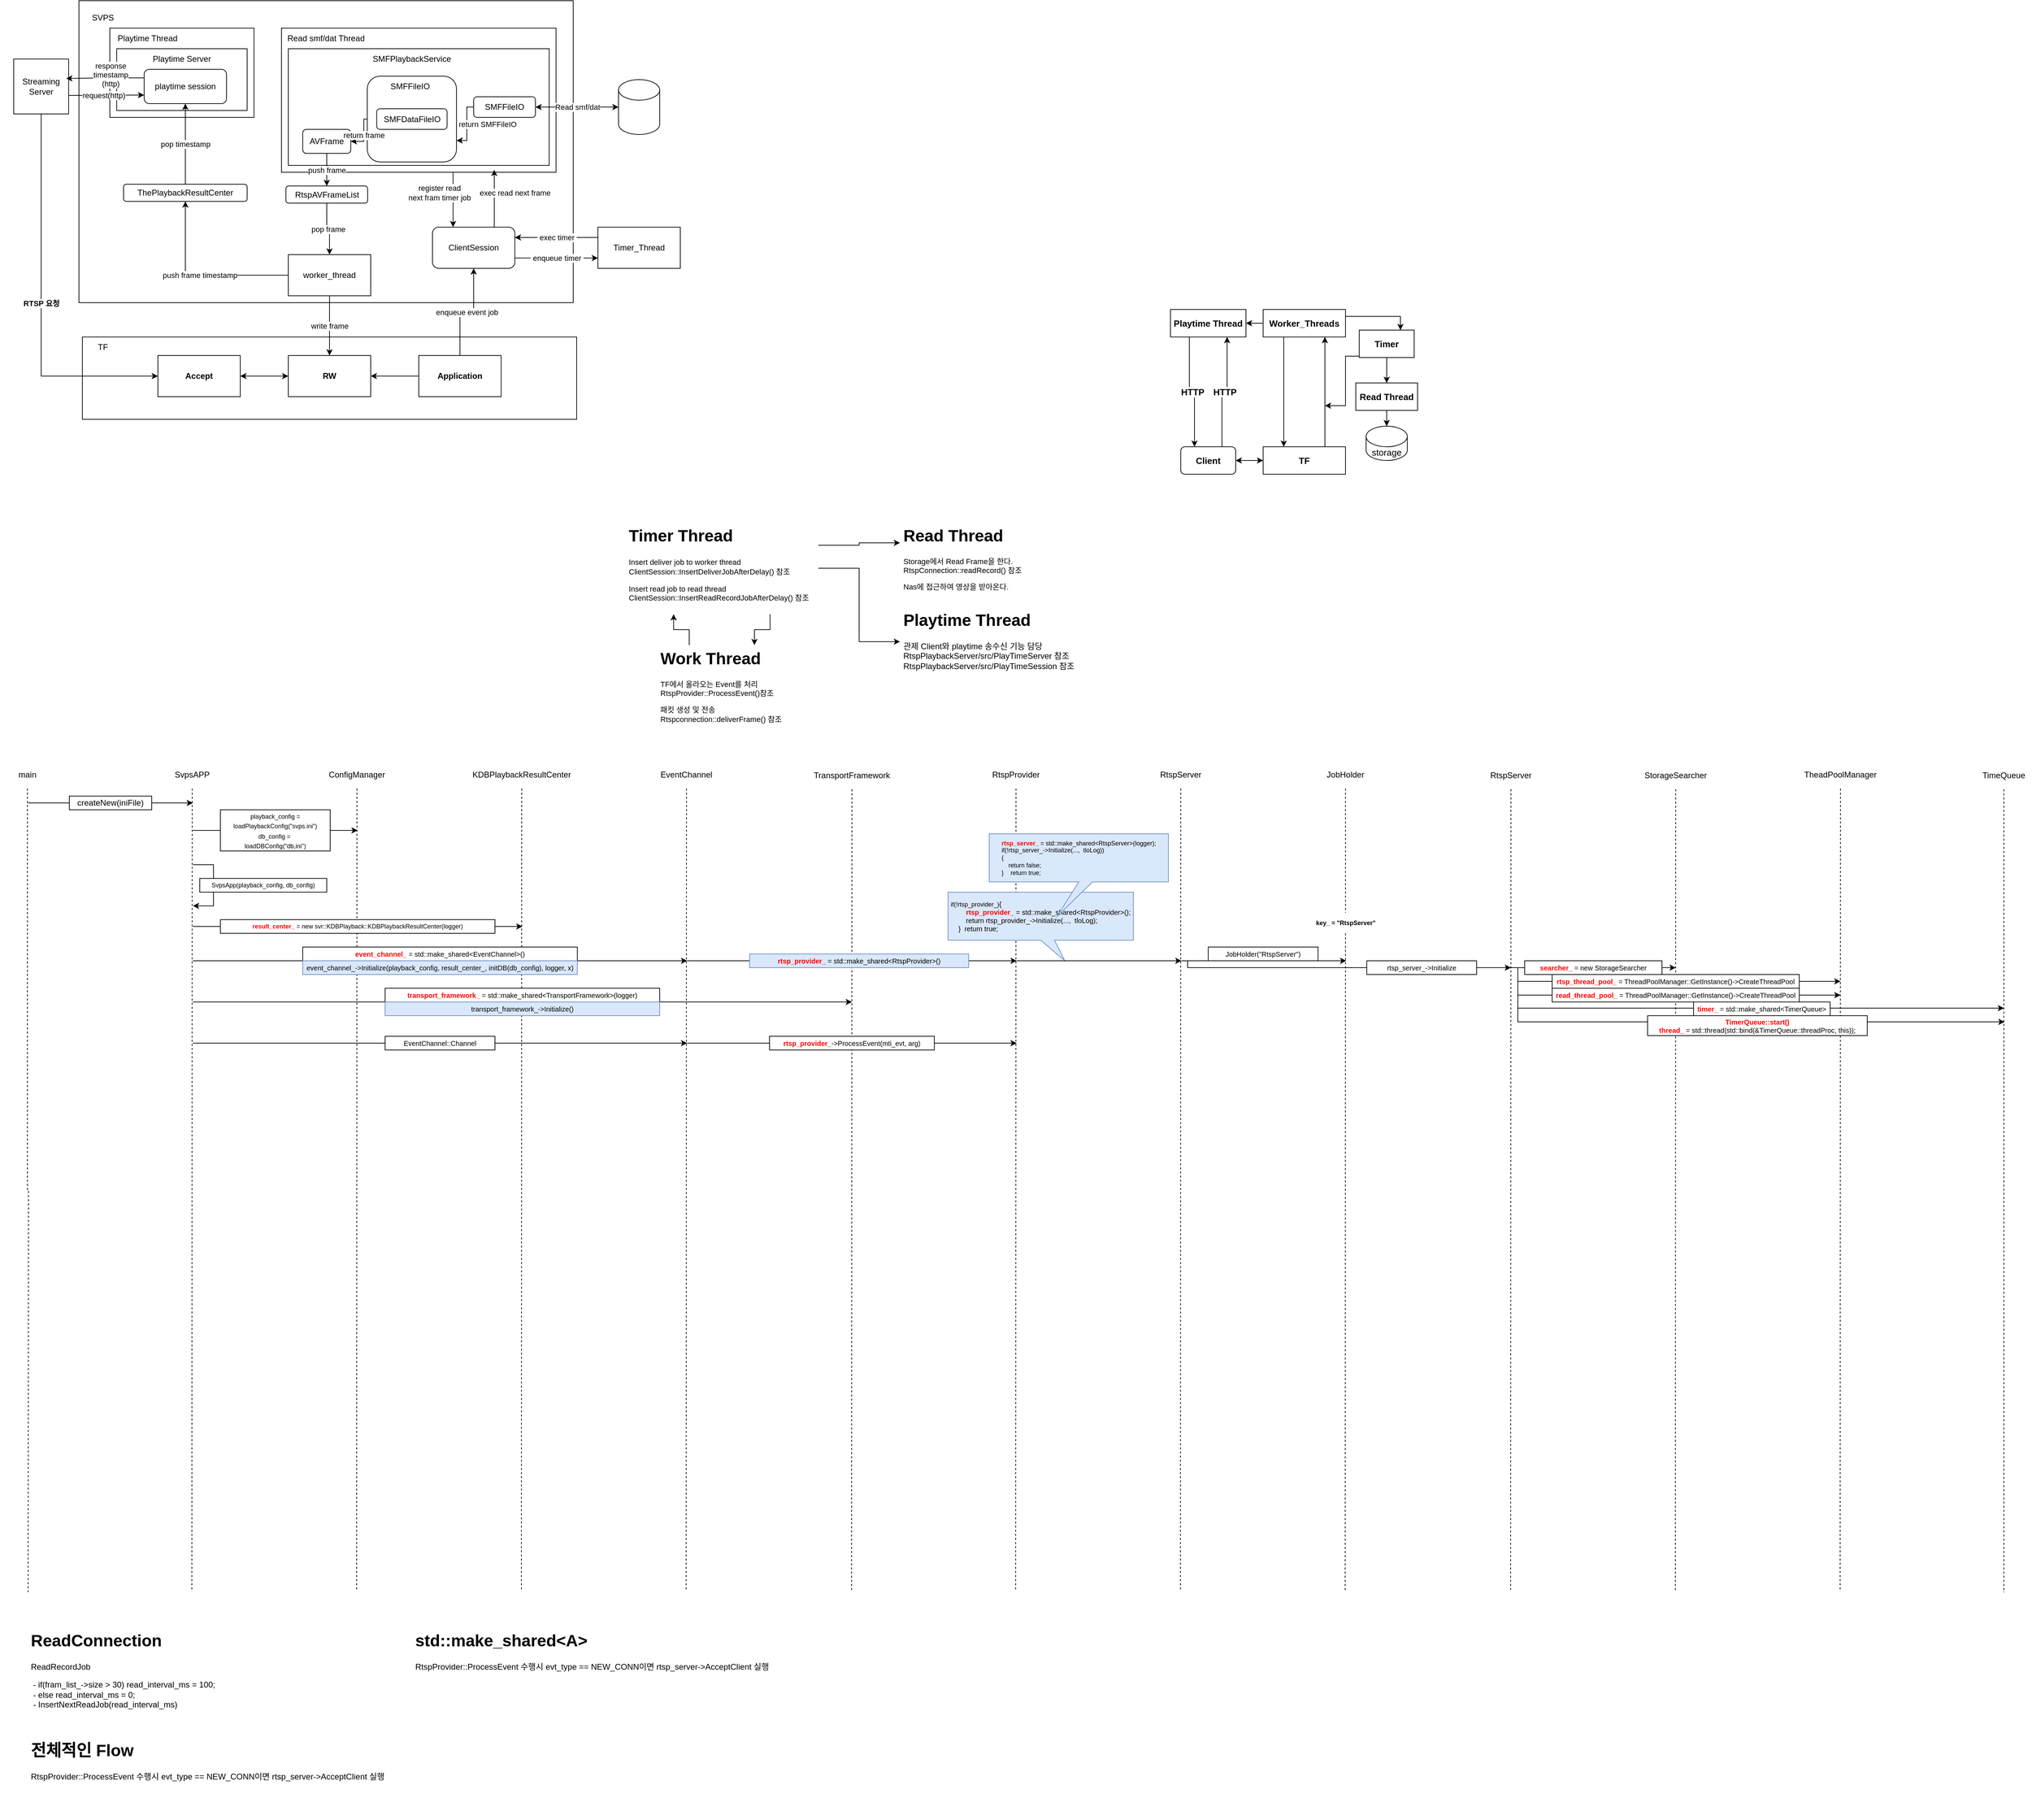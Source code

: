 <mxfile version="20.5.1" type="github">
  <diagram id="YzX6T4dwVACwv7w3dcy2" name="페이지-1">
    <mxGraphModel dx="2932" dy="2906" grid="1" gridSize="10" guides="1" tooltips="1" connect="1" arrows="1" fold="1" page="1" pageScale="1" pageWidth="827" pageHeight="1169" math="0" shadow="0">
      <root>
        <mxCell id="0" />
        <mxCell id="1" parent="0" />
        <mxCell id="ytNLfJhuScqtZSzKkveh-54" value="" style="edgeStyle=orthogonalEdgeStyle;rounded=0;orthogonalLoop=1;jettySize=auto;html=1;" parent="1" source="ytNLfJhuScqtZSzKkveh-14" target="ytNLfJhuScqtZSzKkveh-40" edge="1">
          <mxGeometry relative="1" as="geometry" />
        </mxCell>
        <mxCell id="ytNLfJhuScqtZSzKkveh-14" value="" style="rounded=0;whiteSpace=wrap;html=1;" parent="1" vertex="1">
          <mxGeometry x="-1520" y="-1840" width="720" height="120" as="geometry" />
        </mxCell>
        <mxCell id="ytNLfJhuScqtZSzKkveh-11" value="" style="rounded=0;whiteSpace=wrap;html=1;" parent="1" vertex="1">
          <mxGeometry x="-1525" y="-2330" width="720" height="440" as="geometry" />
        </mxCell>
        <mxCell id="ytNLfJhuScqtZSzKkveh-18" value="" style="rounded=0;whiteSpace=wrap;html=1;" parent="1" vertex="1">
          <mxGeometry x="-1480" y="-2290" width="210" height="130" as="geometry" />
        </mxCell>
        <mxCell id="ytNLfJhuScqtZSzKkveh-20" value="" style="rounded=0;whiteSpace=wrap;html=1;" parent="1" vertex="1">
          <mxGeometry x="-1470" y="-2260" width="190" height="90" as="geometry" />
        </mxCell>
        <mxCell id="FgUD_FX9afnZXkP6yrxM-8" style="edgeStyle=orthogonalEdgeStyle;rounded=0;orthogonalLoop=1;jettySize=auto;html=1;exitX=0.25;exitY=0;exitDx=0;exitDy=0;entryX=0.25;entryY=1;entryDx=0;entryDy=0;" parent="1" source="mJLSlKMfizAFrsauM-Ii-1" target="mJLSlKMfizAFrsauM-Ii-3" edge="1">
          <mxGeometry relative="1" as="geometry" />
        </mxCell>
        <mxCell id="mJLSlKMfizAFrsauM-Ii-1" value="&lt;h1&gt;Work Thread&lt;/h1&gt;&lt;p style=&quot;font-size: 11px;&quot;&gt;&lt;font style=&quot;font-size: 11px;&quot;&gt;TF에서 올라오는 Event를 처리&lt;/font&gt;&lt;span style=&quot;background-color: initial;&quot;&gt;RtspProvider::ProcessEvent()참조&lt;/span&gt;&lt;/p&gt;&lt;p style=&quot;font-size: 11px;&quot;&gt;&lt;font style=&quot;font-size: 11px;&quot;&gt;패킷 생성 및 전송&lt;br&gt;&lt;/font&gt;&lt;span style=&quot;background-color: initial;&quot;&gt;Rtspconnection::deliverFrame() 참조&lt;/span&gt;&lt;/p&gt;" style="text;html=1;strokeColor=none;fillColor=none;spacing=5;spacingTop=-20;whiteSpace=wrap;overflow=hidden;rounded=0;" parent="1" vertex="1">
          <mxGeometry x="-683.5" y="-1391" width="190" height="150" as="geometry" />
        </mxCell>
        <mxCell id="mJLSlKMfizAFrsauM-Ii-2" value="&lt;h1&gt;Read Thread&lt;/h1&gt;&lt;p style=&quot;font-size: 11px;&quot;&gt;&lt;font style=&quot;font-size: 11px;&quot;&gt;Storage에서 Read Frame을 한다.&lt;br&gt;&lt;/font&gt;&lt;span style=&quot;background-color: initial;&quot;&gt;RtspConnection::readRecord() 참조&lt;/span&gt;&lt;/p&gt;&lt;p style=&quot;font-size: 11px;&quot;&gt;Nas에 접근하여 영상을 받아온다.&lt;/p&gt;" style="text;html=1;strokeColor=none;fillColor=none;spacing=5;spacingTop=-20;whiteSpace=wrap;overflow=hidden;rounded=0;" parent="1" vertex="1">
          <mxGeometry x="-329" y="-1570" width="190" height="120" as="geometry" />
        </mxCell>
        <mxCell id="FgUD_FX9afnZXkP6yrxM-9" style="edgeStyle=orthogonalEdgeStyle;rounded=0;orthogonalLoop=1;jettySize=auto;html=1;exitX=0.75;exitY=1;exitDx=0;exitDy=0;entryX=0.75;entryY=0;entryDx=0;entryDy=0;" parent="1" source="mJLSlKMfizAFrsauM-Ii-3" target="mJLSlKMfizAFrsauM-Ii-1" edge="1">
          <mxGeometry relative="1" as="geometry" />
        </mxCell>
        <mxCell id="FgUD_FX9afnZXkP6yrxM-11" style="edgeStyle=orthogonalEdgeStyle;rounded=0;orthogonalLoop=1;jettySize=auto;html=1;exitX=1;exitY=0.5;exitDx=0;exitDy=0;entryX=0;entryY=0.5;entryDx=0;entryDy=0;" parent="1" source="mJLSlKMfizAFrsauM-Ii-3" target="mJLSlKMfizAFrsauM-Ii-4" edge="1">
          <mxGeometry relative="1" as="geometry" />
        </mxCell>
        <mxCell id="FgUD_FX9afnZXkP6yrxM-13" style="edgeStyle=orthogonalEdgeStyle;rounded=0;orthogonalLoop=1;jettySize=auto;html=1;exitX=1;exitY=0.25;exitDx=0;exitDy=0;entryX=0;entryY=0.25;entryDx=0;entryDy=0;" parent="1" source="mJLSlKMfizAFrsauM-Ii-3" target="mJLSlKMfizAFrsauM-Ii-2" edge="1">
          <mxGeometry relative="1" as="geometry" />
        </mxCell>
        <mxCell id="mJLSlKMfizAFrsauM-Ii-3" value="&lt;h1&gt;Timer Thread&lt;/h1&gt;&lt;span style=&quot;font-size: 11px; background-color: initial;&quot;&gt;Insert deliver job to worker thread&lt;br&gt;&lt;/span&gt;&lt;span style=&quot;font-size: 11px; background-color: initial;&quot;&gt;ClientSession::&lt;/span&gt;&lt;span style=&quot;font-size: 11px; background-color: initial;&quot;&gt;InsertDeliverJobAfterDelay() 참조&lt;/span&gt;&lt;span style=&quot;font-size: 11px; background-color: initial;&quot;&gt;&lt;br&gt;&lt;/span&gt;&lt;p style=&quot;font-size: 11px;&quot;&gt;Insert read job to read thread&lt;br&gt;ClientSession::InsertReadRecordJobAfterDelay() 참조&lt;/p&gt;" style="text;html=1;strokeColor=none;fillColor=none;spacing=5;spacingTop=-20;whiteSpace=wrap;overflow=hidden;rounded=0;" parent="1" vertex="1">
          <mxGeometry x="-729" y="-1570" width="281" height="134" as="geometry" />
        </mxCell>
        <mxCell id="mJLSlKMfizAFrsauM-Ii-4" value="&lt;h1&gt;Playtime Thread&lt;/h1&gt;&lt;p&gt;관제 Client와 playtime 송수신 기능 담당&lt;br&gt;&lt;span style=&quot;background-color: initial;&quot;&gt;RtspPlaybackServer/src/PlayTimeServer 참조&lt;br&gt;&lt;/span&gt;&lt;span style=&quot;background-color: initial;&quot;&gt;RtspPlaybackServer/src/PlayTimeSession 참조&lt;/span&gt;&lt;/p&gt;" style="text;html=1;strokeColor=none;fillColor=none;spacing=5;spacingTop=-20;whiteSpace=wrap;overflow=hidden;rounded=0;" parent="1" vertex="1">
          <mxGeometry x="-329" y="-1447" width="260" height="102" as="geometry" />
        </mxCell>
        <mxCell id="MLaOYbV_vJyrFUcq2OVr-11" style="edgeStyle=orthogonalEdgeStyle;rounded=0;orthogonalLoop=1;jettySize=auto;html=1;exitX=0.5;exitY=1;exitDx=0;exitDy=0;entryX=0.5;entryY=0;entryDx=0;entryDy=0;" parent="1" edge="1">
          <mxGeometry relative="1" as="geometry">
            <mxPoint x="-810" y="-2043" as="targetPoint" />
          </mxGeometry>
        </mxCell>
        <mxCell id="MLaOYbV_vJyrFUcq2OVr-19" style="edgeStyle=orthogonalEdgeStyle;rounded=0;orthogonalLoop=1;jettySize=auto;html=1;exitX=0.5;exitY=1;exitDx=0;exitDy=0;dashed=1;endArrow=none;endFill=0;" parent="1" source="MLaOYbV_vJyrFUcq2OVr-16" edge="1">
          <mxGeometry relative="1" as="geometry">
            <mxPoint x="-1599" y="-11" as="targetPoint" />
          </mxGeometry>
        </mxCell>
        <mxCell id="MLaOYbV_vJyrFUcq2OVr-16" value="main" style="text;html=1;strokeColor=none;fillColor=none;align=center;verticalAlign=middle;whiteSpace=wrap;rounded=0;" parent="1" vertex="1">
          <mxGeometry x="-1640" y="-1222" width="80" height="40" as="geometry" />
        </mxCell>
        <mxCell id="MLaOYbV_vJyrFUcq2OVr-18" value="SvpsAPP" style="text;html=1;strokeColor=none;fillColor=none;align=center;verticalAlign=middle;whiteSpace=wrap;rounded=0;" parent="1" vertex="1">
          <mxGeometry x="-1400" y="-1222" width="80" height="40" as="geometry" />
        </mxCell>
        <mxCell id="MLaOYbV_vJyrFUcq2OVr-20" style="edgeStyle=orthogonalEdgeStyle;rounded=0;orthogonalLoop=1;jettySize=auto;html=1;dashed=1;endArrow=none;endFill=0;exitX=0.5;exitY=1;exitDx=0;exitDy=0;" parent="1" source="MLaOYbV_vJyrFUcq2OVr-18" edge="1">
          <mxGeometry relative="1" as="geometry">
            <mxPoint x="-1360.5" y="-12" as="targetPoint" />
            <mxPoint x="-1380" y="-1142" as="sourcePoint" />
          </mxGeometry>
        </mxCell>
        <mxCell id="MLaOYbV_vJyrFUcq2OVr-21" value="" style="endArrow=classic;html=1;rounded=0;startArrow=none;" parent="1" source="MLaOYbV_vJyrFUcq2OVr-22" edge="1">
          <mxGeometry width="50" height="50" relative="1" as="geometry">
            <mxPoint x="-1639" y="-1161" as="sourcePoint" />
            <mxPoint x="-1359" y="-1161" as="targetPoint" />
          </mxGeometry>
        </mxCell>
        <mxCell id="MLaOYbV_vJyrFUcq2OVr-23" value="ConfigManager" style="text;html=1;strokeColor=none;fillColor=none;align=center;verticalAlign=middle;whiteSpace=wrap;rounded=0;" parent="1" vertex="1">
          <mxGeometry x="-1160" y="-1222" width="80" height="40" as="geometry" />
        </mxCell>
        <mxCell id="MLaOYbV_vJyrFUcq2OVr-24" style="edgeStyle=orthogonalEdgeStyle;rounded=0;orthogonalLoop=1;jettySize=auto;html=1;dashed=1;endArrow=none;endFill=0;exitX=0.5;exitY=1;exitDx=0;exitDy=0;" parent="1" source="MLaOYbV_vJyrFUcq2OVr-23" edge="1">
          <mxGeometry relative="1" as="geometry">
            <mxPoint x="-1120.5" y="-12" as="targetPoint" />
            <mxPoint x="-1140" y="-1142" as="sourcePoint" />
          </mxGeometry>
        </mxCell>
        <mxCell id="MLaOYbV_vJyrFUcq2OVr-26" value="" style="endArrow=classic;html=1;rounded=0;startArrow=none;" parent="1" source="MLaOYbV_vJyrFUcq2OVr-28" edge="1">
          <mxGeometry width="50" height="50" relative="1" as="geometry">
            <mxPoint x="-1359" y="-1121" as="sourcePoint" />
            <mxPoint x="-1119" y="-1121" as="targetPoint" />
          </mxGeometry>
        </mxCell>
        <mxCell id="MLaOYbV_vJyrFUcq2OVr-28" value="&lt;font style=&quot;font-size: 9px;&quot;&gt;playback_config = loadPlaybackConfig(&quot;svps.ini&quot;)&lt;br&gt;db_config =&amp;nbsp;&lt;br&gt;loadDBConfig(&quot;db,ini&quot;)&lt;br&gt;&lt;/font&gt;" style="rounded=0;whiteSpace=wrap;html=1;" parent="1" vertex="1">
          <mxGeometry x="-1319" y="-1151" width="160" height="60" as="geometry" />
        </mxCell>
        <mxCell id="MLaOYbV_vJyrFUcq2OVr-29" value="" style="endArrow=none;html=1;rounded=0;" parent="1" target="MLaOYbV_vJyrFUcq2OVr-28" edge="1">
          <mxGeometry width="50" height="50" relative="1" as="geometry">
            <mxPoint x="-1359" y="-1121" as="sourcePoint" />
            <mxPoint x="-1199" y="-1121" as="targetPoint" />
          </mxGeometry>
        </mxCell>
        <mxCell id="MLaOYbV_vJyrFUcq2OVr-22" value="createNew(iniFile)" style="rounded=0;whiteSpace=wrap;html=1;" parent="1" vertex="1">
          <mxGeometry x="-1539" y="-1171" width="120" height="20" as="geometry" />
        </mxCell>
        <mxCell id="MLaOYbV_vJyrFUcq2OVr-30" value="" style="endArrow=none;html=1;rounded=0;" parent="1" target="MLaOYbV_vJyrFUcq2OVr-22" edge="1">
          <mxGeometry width="50" height="50" relative="1" as="geometry">
            <mxPoint x="-1599" y="-1161" as="sourcePoint" />
            <mxPoint x="-1359" y="-1161" as="targetPoint" />
          </mxGeometry>
        </mxCell>
        <mxCell id="MLaOYbV_vJyrFUcq2OVr-33" value="" style="endArrow=classic;html=1;rounded=0;fontSize=9;" parent="1" edge="1">
          <mxGeometry width="50" height="50" relative="1" as="geometry">
            <mxPoint x="-1359" y="-1071" as="sourcePoint" />
            <mxPoint x="-1359" y="-1011" as="targetPoint" />
            <Array as="points">
              <mxPoint x="-1329" y="-1071" />
              <mxPoint x="-1329" y="-1011" />
            </Array>
          </mxGeometry>
        </mxCell>
        <mxCell id="MLaOYbV_vJyrFUcq2OVr-34" value="SvpsApp(playback_config, db_config)" style="rounded=0;whiteSpace=wrap;html=1;fontSize=9;" parent="1" vertex="1">
          <mxGeometry x="-1349" y="-1051" width="185" height="20" as="geometry" />
        </mxCell>
        <mxCell id="MLaOYbV_vJyrFUcq2OVr-35" value="KDBPlaybackResultCenter" style="text;html=1;strokeColor=none;fillColor=none;align=center;verticalAlign=middle;whiteSpace=wrap;rounded=0;" parent="1" vertex="1">
          <mxGeometry x="-920" y="-1222" width="80" height="40" as="geometry" />
        </mxCell>
        <mxCell id="MLaOYbV_vJyrFUcq2OVr-36" style="edgeStyle=orthogonalEdgeStyle;rounded=0;orthogonalLoop=1;jettySize=auto;html=1;dashed=1;endArrow=none;endFill=0;exitX=0.5;exitY=1;exitDx=0;exitDy=0;" parent="1" source="MLaOYbV_vJyrFUcq2OVr-35" edge="1">
          <mxGeometry relative="1" as="geometry">
            <mxPoint x="-880.5" y="-12" as="targetPoint" />
            <mxPoint x="-900" y="-1142" as="sourcePoint" />
          </mxGeometry>
        </mxCell>
        <mxCell id="MLaOYbV_vJyrFUcq2OVr-37" value="" style="endArrow=classic;html=1;rounded=0;fontSize=9;" parent="1" edge="1">
          <mxGeometry width="50" height="50" relative="1" as="geometry">
            <mxPoint x="-1359" y="-981" as="sourcePoint" />
            <mxPoint x="-879" y="-981" as="targetPoint" />
          </mxGeometry>
        </mxCell>
        <mxCell id="MLaOYbV_vJyrFUcq2OVr-38" value="&lt;font color=&quot;#ff0000&quot;&gt;&lt;b&gt;result_center_&lt;/b&gt; &lt;/font&gt;= new svr::KDBPlayback::KDBPlaybackResultCenter(logger)" style="rounded=0;whiteSpace=wrap;html=1;fontSize=9;" parent="1" vertex="1">
          <mxGeometry x="-1319" y="-991" width="400" height="20" as="geometry" />
        </mxCell>
        <mxCell id="MLaOYbV_vJyrFUcq2OVr-39" value="EventChannel" style="text;html=1;strokeColor=none;fillColor=none;align=center;verticalAlign=middle;whiteSpace=wrap;rounded=0;" parent="1" vertex="1">
          <mxGeometry x="-680" y="-1222" width="80" height="40" as="geometry" />
        </mxCell>
        <mxCell id="MLaOYbV_vJyrFUcq2OVr-40" style="edgeStyle=orthogonalEdgeStyle;rounded=0;orthogonalLoop=1;jettySize=auto;html=1;dashed=1;endArrow=none;endFill=0;exitX=0.5;exitY=1;exitDx=0;exitDy=0;" parent="1" source="MLaOYbV_vJyrFUcq2OVr-39" edge="1">
          <mxGeometry relative="1" as="geometry">
            <mxPoint x="-640.5" y="-12" as="targetPoint" />
            <mxPoint x="-660" y="-1142" as="sourcePoint" />
          </mxGeometry>
        </mxCell>
        <mxCell id="MLaOYbV_vJyrFUcq2OVr-41" value="" style="endArrow=classic;html=1;rounded=0;fontSize=9;" parent="1" edge="1">
          <mxGeometry width="50" height="50" relative="1" as="geometry">
            <mxPoint x="-1359" y="-931" as="sourcePoint" />
            <mxPoint x="-639" y="-931" as="targetPoint" />
          </mxGeometry>
        </mxCell>
        <mxCell id="MLaOYbV_vJyrFUcq2OVr-42" value="&lt;font size=&quot;1&quot;&gt;&lt;b&gt;&lt;font color=&quot;#ff0000&quot;&gt;event_channel_ &lt;/font&gt;&lt;/b&gt;= std::make_shared&amp;lt;EventChannel&amp;gt;()&lt;br&gt;&lt;/font&gt;" style="rounded=0;whiteSpace=wrap;html=1;fontSize=9;" parent="1" vertex="1">
          <mxGeometry x="-1199" y="-951" width="400" height="20" as="geometry" />
        </mxCell>
        <mxCell id="MLaOYbV_vJyrFUcq2OVr-47" value="TransportFramework" style="text;html=1;strokeColor=none;fillColor=none;align=center;verticalAlign=middle;whiteSpace=wrap;rounded=0;" parent="1" vertex="1">
          <mxGeometry x="-439" y="-1221" width="80" height="40" as="geometry" />
        </mxCell>
        <mxCell id="MLaOYbV_vJyrFUcq2OVr-48" style="edgeStyle=orthogonalEdgeStyle;rounded=0;orthogonalLoop=1;jettySize=auto;html=1;dashed=1;endArrow=none;endFill=0;exitX=0.5;exitY=1;exitDx=0;exitDy=0;" parent="1" source="MLaOYbV_vJyrFUcq2OVr-47" edge="1">
          <mxGeometry relative="1" as="geometry">
            <mxPoint x="-399.5" y="-11" as="targetPoint" />
            <mxPoint x="-419" y="-1141" as="sourcePoint" />
          </mxGeometry>
        </mxCell>
        <mxCell id="MLaOYbV_vJyrFUcq2OVr-49" value="" style="endArrow=classic;html=1;rounded=0;fontSize=9;" parent="1" edge="1">
          <mxGeometry width="50" height="50" relative="1" as="geometry">
            <mxPoint x="-1359" y="-871" as="sourcePoint" />
            <mxPoint x="-399" y="-871" as="targetPoint" />
          </mxGeometry>
        </mxCell>
        <mxCell id="MLaOYbV_vJyrFUcq2OVr-51" value="&lt;div&gt;&lt;font size=&quot;1&quot;&gt;&lt;font color=&quot;#ff0000&quot;&gt;&lt;b&gt;transport_framework_&lt;/b&gt; &lt;/font&gt;= std::make_shared&amp;lt;TransportFramework&amp;gt;(logger)&lt;/font&gt;&lt;/div&gt;" style="rounded=0;whiteSpace=wrap;html=1;fontSize=9;" parent="1" vertex="1">
          <mxGeometry x="-1079" y="-891" width="400" height="20" as="geometry" />
        </mxCell>
        <mxCell id="MLaOYbV_vJyrFUcq2OVr-52" value="&lt;span style=&quot;font-size: x-small;&quot;&gt;event_channel_-&amp;gt;Initialize(playback_config, result_center_, initDB(db_config), logger, x)&lt;/span&gt;&lt;font size=&quot;1&quot;&gt;&lt;br&gt;&lt;/font&gt;" style="rounded=0;whiteSpace=wrap;html=1;fontSize=9;fillColor=#dae8fc;strokeColor=#6c8ebf;" parent="1" vertex="1">
          <mxGeometry x="-1199" y="-931" width="400" height="20" as="geometry" />
        </mxCell>
        <mxCell id="MLaOYbV_vJyrFUcq2OVr-53" value="&lt;font size=&quot;1&quot;&gt;transport_framework_-&amp;gt;Initialize()&lt;/font&gt;" style="rounded=0;whiteSpace=wrap;html=1;fontSize=9;fillColor=#dae8fc;strokeColor=#6c8ebf;" parent="1" vertex="1">
          <mxGeometry x="-1079" y="-871" width="400" height="20" as="geometry" />
        </mxCell>
        <mxCell id="MLaOYbV_vJyrFUcq2OVr-57" value="RtspProvider" style="text;html=1;strokeColor=none;fillColor=none;align=center;verticalAlign=middle;whiteSpace=wrap;rounded=0;" parent="1" vertex="1">
          <mxGeometry x="-200" y="-1222" width="80" height="40" as="geometry" />
        </mxCell>
        <mxCell id="MLaOYbV_vJyrFUcq2OVr-58" style="edgeStyle=orthogonalEdgeStyle;rounded=0;orthogonalLoop=1;jettySize=auto;html=1;dashed=1;endArrow=none;endFill=0;exitX=0.5;exitY=1;exitDx=0;exitDy=0;" parent="1" source="MLaOYbV_vJyrFUcq2OVr-57" edge="1">
          <mxGeometry relative="1" as="geometry">
            <mxPoint x="-160.5" y="-12" as="targetPoint" />
            <mxPoint x="-180" y="-1142" as="sourcePoint" />
          </mxGeometry>
        </mxCell>
        <mxCell id="MLaOYbV_vJyrFUcq2OVr-59" value="" style="endArrow=classic;html=1;rounded=0;fontSize=9;" parent="1" edge="1">
          <mxGeometry width="50" height="50" relative="1" as="geometry">
            <mxPoint x="-639" y="-931" as="sourcePoint" />
            <mxPoint x="-159" y="-931" as="targetPoint" />
          </mxGeometry>
        </mxCell>
        <mxCell id="MLaOYbV_vJyrFUcq2OVr-62" value="&lt;font size=&quot;1&quot;&gt;&lt;font color=&quot;#ff0000&quot;&gt;&lt;b&gt;rtsp_provider_&lt;/b&gt; &lt;/font&gt;= std::make_shared&amp;lt;RtspProvider&amp;gt;()&lt;/font&gt;" style="rounded=0;whiteSpace=wrap;html=1;fontSize=9;fillColor=#dae8fc;strokeColor=#6c8ebf;" parent="1" vertex="1">
          <mxGeometry x="-548" y="-941" width="319" height="20" as="geometry" />
        </mxCell>
        <mxCell id="MLaOYbV_vJyrFUcq2OVr-63" value="&lt;div style=&quot;text-align: left;&quot;&gt;&lt;font style=&quot;background-color: initial;&quot;&gt;if(!rtsp_provider_)&lt;/font&gt;&lt;span style=&quot;background-color: initial; font-size: x-small;&quot;&gt;{&lt;/span&gt;&lt;br&gt;&lt;/div&gt;&lt;div style=&quot;text-align: left;&quot;&gt;&lt;font size=&quot;1&quot;&gt;&amp;nbsp; &amp;nbsp; &amp;nbsp; &amp;nbsp; &lt;font color=&quot;#ff0000&quot;&gt;&lt;b&gt;rtsp_provider_&lt;/b&gt; &lt;/font&gt;= std::make_shared&amp;lt;RtspProvider&amp;gt;();&lt;/font&gt;&lt;/div&gt;&lt;div style=&quot;text-align: left;&quot;&gt;&lt;font size=&quot;1&quot;&gt;&amp;nbsp; &amp;nbsp; &amp;nbsp; &amp;nbsp; return rtsp_provider_-&amp;gt;Initialize(...,&amp;nbsp; tloLog);&lt;/font&gt;&lt;/div&gt;&lt;div style=&quot;text-align: left;&quot;&gt;&lt;font size=&quot;1&quot;&gt;&amp;nbsp; &amp;nbsp; }&lt;span style=&quot;white-space: pre;&quot;&gt; &lt;span style=&quot;white-space: pre;&quot;&gt; &lt;/span&gt;&lt;/span&gt;&lt;/font&gt;&lt;span style=&quot;font-size: x-small; background-color: initial;&quot;&gt;return true;&lt;/span&gt;&lt;/div&gt;" style="shape=callout;whiteSpace=wrap;html=1;perimeter=calloutPerimeter;fontSize=9;position2=0.63;fillColor=#dae8fc;strokeColor=#6c8ebf;" parent="1" vertex="1">
          <mxGeometry x="-259" y="-1031" width="270" height="100" as="geometry" />
        </mxCell>
        <mxCell id="MLaOYbV_vJyrFUcq2OVr-64" value="" style="endArrow=classic;html=1;rounded=0;fontSize=9;" parent="1" edge="1">
          <mxGeometry width="50" height="50" relative="1" as="geometry">
            <mxPoint x="-1359" y="-811" as="sourcePoint" />
            <mxPoint x="-639" y="-811" as="targetPoint" />
          </mxGeometry>
        </mxCell>
        <mxCell id="MLaOYbV_vJyrFUcq2OVr-66" value="&lt;font size=&quot;1&quot;&gt;EventChannel::Channel&lt;/font&gt;" style="rounded=0;whiteSpace=wrap;html=1;fontSize=9;" parent="1" vertex="1">
          <mxGeometry x="-1079" y="-821" width="160" height="20" as="geometry" />
        </mxCell>
        <mxCell id="MLaOYbV_vJyrFUcq2OVr-67" value="" style="endArrow=classic;html=1;rounded=0;fontSize=9;fontColor=#000000;" parent="1" edge="1">
          <mxGeometry width="50" height="50" relative="1" as="geometry">
            <mxPoint x="-639" y="-811" as="sourcePoint" />
            <mxPoint x="-159" y="-811" as="targetPoint" />
          </mxGeometry>
        </mxCell>
        <mxCell id="MLaOYbV_vJyrFUcq2OVr-68" value="&lt;font size=&quot;1&quot;&gt;&lt;b&gt;&lt;font color=&quot;#ff0000&quot;&gt;rtsp_provider_&lt;/font&gt;&lt;/b&gt;-&amp;gt;ProcessEvent(mti_evt, arg)&lt;/font&gt;" style="rounded=0;whiteSpace=wrap;html=1;fontSize=9;" parent="1" vertex="1">
          <mxGeometry x="-519" y="-821" width="240" height="20" as="geometry" />
        </mxCell>
        <mxCell id="MLaOYbV_vJyrFUcq2OVr-70" value="RtspServer" style="text;html=1;strokeColor=none;fillColor=none;align=center;verticalAlign=middle;whiteSpace=wrap;rounded=0;" parent="1" vertex="1">
          <mxGeometry x="40" y="-1222" width="80" height="40" as="geometry" />
        </mxCell>
        <mxCell id="MLaOYbV_vJyrFUcq2OVr-71" style="edgeStyle=orthogonalEdgeStyle;rounded=0;orthogonalLoop=1;jettySize=auto;html=1;dashed=1;endArrow=none;endFill=0;exitX=0.5;exitY=1;exitDx=0;exitDy=0;" parent="1" source="MLaOYbV_vJyrFUcq2OVr-70" edge="1">
          <mxGeometry relative="1" as="geometry">
            <mxPoint x="79.5" y="-12" as="targetPoint" />
            <mxPoint x="60" y="-1142" as="sourcePoint" />
          </mxGeometry>
        </mxCell>
        <mxCell id="MLaOYbV_vJyrFUcq2OVr-72" value="" style="endArrow=classic;html=1;rounded=0;fontSize=9;fontColor=#000000;" parent="1" edge="1">
          <mxGeometry width="50" height="50" relative="1" as="geometry">
            <mxPoint x="-159" y="-931" as="sourcePoint" />
            <mxPoint x="81" y="-931" as="targetPoint" />
          </mxGeometry>
        </mxCell>
        <mxCell id="MLaOYbV_vJyrFUcq2OVr-73" value="JobHolder" style="text;html=1;strokeColor=none;fillColor=none;align=center;verticalAlign=middle;whiteSpace=wrap;rounded=0;" parent="1" vertex="1">
          <mxGeometry x="280" y="-1222" width="80" height="40" as="geometry" />
        </mxCell>
        <mxCell id="MLaOYbV_vJyrFUcq2OVr-74" style="edgeStyle=orthogonalEdgeStyle;rounded=0;orthogonalLoop=1;jettySize=auto;html=1;dashed=1;endArrow=none;endFill=0;exitX=0.5;exitY=1;exitDx=0;exitDy=0;startArrow=none;" parent="1" source="MLaOYbV_vJyrFUcq2OVr-96" edge="1">
          <mxGeometry relative="1" as="geometry">
            <mxPoint x="319.5" y="-12" as="targetPoint" />
            <mxPoint x="300" y="-1142" as="sourcePoint" />
          </mxGeometry>
        </mxCell>
        <mxCell id="MLaOYbV_vJyrFUcq2OVr-76" value="" style="endArrow=classic;html=1;rounded=0;fontSize=9;fontColor=#000000;" parent="1" edge="1">
          <mxGeometry width="50" height="50" relative="1" as="geometry">
            <mxPoint x="81" y="-931" as="sourcePoint" />
            <mxPoint x="321" y="-931" as="targetPoint" />
          </mxGeometry>
        </mxCell>
        <mxCell id="MLaOYbV_vJyrFUcq2OVr-77" value="&lt;div style=&quot;text-align: left;&quot;&gt;&lt;div&gt;&lt;font color=&quot;#ff0000&quot;&gt;&lt;b&gt;rtsp_server_&lt;/b&gt; &lt;/font&gt;= std::make_shared&amp;lt;RtspServer&amp;gt;(logger);&lt;/div&gt;&lt;div&gt;if(!rtsp_server_-&amp;gt;Initialize(...,&amp;nbsp; tloLog))&lt;/div&gt;&lt;div&gt;{&lt;/div&gt;&lt;div&gt;&amp;nbsp; &amp;nbsp; return false;&lt;/div&gt;&lt;div&gt;}&lt;span style=&quot;background-color: initial;&quot;&gt;&amp;nbsp; &amp;nbsp; return true;&lt;/span&gt;&lt;/div&gt;&lt;/div&gt;" style="shape=callout;whiteSpace=wrap;html=1;perimeter=calloutPerimeter;fontSize=9;position2=0.38;fillColor=#dae8fc;strokeColor=#6c8ebf;size=50;position=0.5;" parent="1" vertex="1">
          <mxGeometry x="-199" y="-1116" width="261" height="120" as="geometry" />
        </mxCell>
        <mxCell id="MLaOYbV_vJyrFUcq2OVr-85" value="&lt;font size=&quot;1&quot;&gt;JobHolder(&quot;RtspServer&quot;)&lt;/font&gt;" style="rounded=0;whiteSpace=wrap;html=1;fontSize=9;fontColor=#000000;" parent="1" vertex="1">
          <mxGeometry x="120" y="-951" width="160" height="20" as="geometry" />
        </mxCell>
        <mxCell id="MLaOYbV_vJyrFUcq2OVr-88" value="RtspServer" style="text;html=1;strokeColor=none;fillColor=none;align=center;verticalAlign=middle;whiteSpace=wrap;rounded=0;" parent="1" vertex="1">
          <mxGeometry x="521" y="-1221" width="80" height="40" as="geometry" />
        </mxCell>
        <mxCell id="MLaOYbV_vJyrFUcq2OVr-89" style="edgeStyle=orthogonalEdgeStyle;rounded=0;orthogonalLoop=1;jettySize=auto;html=1;dashed=1;endArrow=none;endFill=0;exitX=0.5;exitY=1;exitDx=0;exitDy=0;" parent="1" source="MLaOYbV_vJyrFUcq2OVr-88" edge="1">
          <mxGeometry relative="1" as="geometry">
            <mxPoint x="560.5" y="-11.0" as="targetPoint" />
            <mxPoint x="541" y="-1141" as="sourcePoint" />
          </mxGeometry>
        </mxCell>
        <mxCell id="MLaOYbV_vJyrFUcq2OVr-95" value="" style="endArrow=classic;html=1;rounded=0;fontSize=9;fontColor=#000000;" parent="1" edge="1">
          <mxGeometry width="50" height="50" relative="1" as="geometry">
            <mxPoint x="81" y="-931" as="sourcePoint" />
            <mxPoint x="561" y="-921" as="targetPoint" />
            <Array as="points">
              <mxPoint x="90" y="-931" />
              <mxPoint x="90" y="-921" />
            </Array>
          </mxGeometry>
        </mxCell>
        <mxCell id="MLaOYbV_vJyrFUcq2OVr-93" value="&lt;font size=&quot;1&quot;&gt;rtsp_server_-&amp;gt;Initialize&lt;/font&gt;" style="rounded=0;whiteSpace=wrap;html=1;fontSize=9;fontColor=#000000;" parent="1" vertex="1">
          <mxGeometry x="351" y="-931" width="160" height="20" as="geometry" />
        </mxCell>
        <mxCell id="MLaOYbV_vJyrFUcq2OVr-96" value="&lt;b&gt;key_ = &quot;RtspServer&quot;&lt;/b&gt;" style="text;html=1;strokeColor=none;fillColor=none;align=center;verticalAlign=middle;whiteSpace=wrap;rounded=0;fontSize=9;fontColor=#000000;" parent="1" vertex="1">
          <mxGeometry x="269.5" y="-1001" width="101" height="30" as="geometry" />
        </mxCell>
        <mxCell id="MLaOYbV_vJyrFUcq2OVr-97" value="" style="edgeStyle=orthogonalEdgeStyle;rounded=0;orthogonalLoop=1;jettySize=auto;html=1;dashed=1;endArrow=none;endFill=0;exitX=0.5;exitY=1;exitDx=0;exitDy=0;" parent="1" source="MLaOYbV_vJyrFUcq2OVr-73" target="MLaOYbV_vJyrFUcq2OVr-96" edge="1">
          <mxGeometry relative="1" as="geometry">
            <mxPoint x="319.5" y="-12" as="targetPoint" />
            <mxPoint x="320" y="-1182" as="sourcePoint" />
          </mxGeometry>
        </mxCell>
        <mxCell id="MLaOYbV_vJyrFUcq2OVr-98" value="StorageSearcher" style="text;html=1;strokeColor=none;fillColor=none;align=center;verticalAlign=middle;whiteSpace=wrap;rounded=0;" parent="1" vertex="1">
          <mxGeometry x="761" y="-1221" width="80" height="40" as="geometry" />
        </mxCell>
        <mxCell id="MLaOYbV_vJyrFUcq2OVr-99" style="edgeStyle=orthogonalEdgeStyle;rounded=0;orthogonalLoop=1;jettySize=auto;html=1;dashed=1;endArrow=none;endFill=0;exitX=0.5;exitY=1;exitDx=0;exitDy=0;" parent="1" source="MLaOYbV_vJyrFUcq2OVr-98" edge="1">
          <mxGeometry relative="1" as="geometry">
            <mxPoint x="800.5" y="-11.0" as="targetPoint" />
            <mxPoint x="781" y="-1141" as="sourcePoint" />
          </mxGeometry>
        </mxCell>
        <mxCell id="MLaOYbV_vJyrFUcq2OVr-100" value="" style="endArrow=classic;html=1;rounded=0;fontSize=9;fontColor=#000000;" parent="1" edge="1">
          <mxGeometry width="50" height="50" relative="1" as="geometry">
            <mxPoint x="561" y="-921" as="sourcePoint" />
            <mxPoint x="801" y="-921" as="targetPoint" />
          </mxGeometry>
        </mxCell>
        <mxCell id="MLaOYbV_vJyrFUcq2OVr-101" value="&lt;font size=&quot;1&quot;&gt;&lt;font color=&quot;#ff0000&quot;&gt;&lt;b&gt;searcher_&lt;/b&gt; &lt;/font&gt;= new StorageSearcher&lt;/font&gt;" style="rounded=0;whiteSpace=wrap;html=1;fontSize=9;fontColor=#000000;" parent="1" vertex="1">
          <mxGeometry x="581" y="-931" width="200" height="20" as="geometry" />
        </mxCell>
        <mxCell id="MLaOYbV_vJyrFUcq2OVr-104" value="TheadPoolManager" style="text;html=1;strokeColor=none;fillColor=none;align=center;verticalAlign=middle;whiteSpace=wrap;rounded=0;" parent="1" vertex="1">
          <mxGeometry x="1001" y="-1222" width="80" height="40" as="geometry" />
        </mxCell>
        <mxCell id="MLaOYbV_vJyrFUcq2OVr-105" style="edgeStyle=orthogonalEdgeStyle;rounded=0;orthogonalLoop=1;jettySize=auto;html=1;dashed=1;endArrow=none;endFill=0;exitX=0.5;exitY=1;exitDx=0;exitDy=0;" parent="1" source="MLaOYbV_vJyrFUcq2OVr-104" edge="1">
          <mxGeometry relative="1" as="geometry">
            <mxPoint x="1040.5" y="-12.0" as="targetPoint" />
            <mxPoint x="1021" y="-1142" as="sourcePoint" />
          </mxGeometry>
        </mxCell>
        <mxCell id="MLaOYbV_vJyrFUcq2OVr-106" value="" style="endArrow=classic;html=1;rounded=0;fontSize=9;fontColor=#000000;" parent="1" edge="1">
          <mxGeometry width="50" height="50" relative="1" as="geometry">
            <mxPoint x="561" y="-921" as="sourcePoint" />
            <mxPoint x="1041" y="-901" as="targetPoint" />
            <Array as="points">
              <mxPoint x="571" y="-921" />
              <mxPoint x="571" y="-901" />
            </Array>
          </mxGeometry>
        </mxCell>
        <mxCell id="MLaOYbV_vJyrFUcq2OVr-107" value="" style="endArrow=classic;html=1;rounded=0;fontSize=9;fontColor=#000000;" parent="1" edge="1">
          <mxGeometry width="50" height="50" relative="1" as="geometry">
            <mxPoint x="571" y="-901" as="sourcePoint" />
            <mxPoint x="1041" y="-881" as="targetPoint" />
            <Array as="points">
              <mxPoint x="571" y="-881" />
            </Array>
          </mxGeometry>
        </mxCell>
        <mxCell id="MLaOYbV_vJyrFUcq2OVr-102" value="&lt;font size=&quot;1&quot;&gt;&lt;b&gt;&lt;font color=&quot;#ff0000&quot;&gt;rtsp_thread_pool_ &lt;/font&gt;&lt;/b&gt;= ThreadPoolManager::GetInstance()-&amp;gt;CreateThreadPool&lt;/font&gt;" style="rounded=0;whiteSpace=wrap;html=1;fontSize=9;fontColor=#000000;" parent="1" vertex="1">
          <mxGeometry x="621" y="-911" width="360" height="20" as="geometry" />
        </mxCell>
        <mxCell id="MLaOYbV_vJyrFUcq2OVr-103" value="&lt;font size=&quot;1&quot;&gt;&lt;b&gt;&lt;font color=&quot;#ff0000&quot;&gt;read_thread_pool_ &lt;/font&gt;&lt;/b&gt;= ThreadPoolManager::GetInstance()-&amp;gt;CreateThreadPool&lt;/font&gt;" style="rounded=0;whiteSpace=wrap;html=1;fontSize=9;fontColor=#000000;" parent="1" vertex="1">
          <mxGeometry x="621" y="-891" width="360" height="20" as="geometry" />
        </mxCell>
        <mxCell id="MLaOYbV_vJyrFUcq2OVr-109" value="TimeQueue" style="text;html=1;strokeColor=none;fillColor=none;align=center;verticalAlign=middle;whiteSpace=wrap;rounded=0;" parent="1" vertex="1">
          <mxGeometry x="1239" y="-1221" width="80" height="40" as="geometry" />
        </mxCell>
        <mxCell id="MLaOYbV_vJyrFUcq2OVr-110" style="edgeStyle=orthogonalEdgeStyle;rounded=0;orthogonalLoop=1;jettySize=auto;html=1;dashed=1;endArrow=none;endFill=0;" parent="1" source="MLaOYbV_vJyrFUcq2OVr-109" edge="1">
          <mxGeometry relative="1" as="geometry">
            <mxPoint x="1279" y="-12" as="targetPoint" />
            <mxPoint x="1298" y="-1181" as="sourcePoint" />
            <Array as="points">
              <mxPoint x="1279" y="-11" />
            </Array>
          </mxGeometry>
        </mxCell>
        <mxCell id="MLaOYbV_vJyrFUcq2OVr-111" value="" style="endArrow=classic;html=1;rounded=0;fontSize=9;fontColor=#FF0000;" parent="1" edge="1">
          <mxGeometry width="50" height="50" relative="1" as="geometry">
            <mxPoint x="571" y="-882" as="sourcePoint" />
            <mxPoint x="1279.117" y="-862" as="targetPoint" />
            <Array as="points">
              <mxPoint x="571" y="-862" />
            </Array>
          </mxGeometry>
        </mxCell>
        <mxCell id="MLaOYbV_vJyrFUcq2OVr-108" value="&lt;font size=&quot;1&quot;&gt;&lt;font color=&quot;#ff0000&quot;&gt;&lt;b&gt;timer_ &lt;/b&gt;&lt;/font&gt;= std::make_shared&amp;lt;TimerQueue&amp;gt;&lt;/font&gt;" style="rounded=0;whiteSpace=wrap;html=1;fontSize=9;fontColor=#000000;" parent="1" vertex="1">
          <mxGeometry x="827" y="-871" width="199" height="20" as="geometry" />
        </mxCell>
        <mxCell id="MLaOYbV_vJyrFUcq2OVr-114" value="" style="endArrow=classic;html=1;rounded=0;fontSize=9;fontColor=#FF0000;" parent="1" edge="1">
          <mxGeometry width="50" height="50" relative="1" as="geometry">
            <mxPoint x="571" y="-862" as="sourcePoint" />
            <mxPoint x="1280" y="-842" as="targetPoint" />
            <Array as="points">
              <mxPoint x="571" y="-842" />
            </Array>
          </mxGeometry>
        </mxCell>
        <mxCell id="MLaOYbV_vJyrFUcq2OVr-113" value="&lt;font size=&quot;1&quot;&gt;&lt;b&gt;&lt;font color=&quot;#ff0000&quot;&gt;TimerQueue::start()&lt;br&gt;thread_&lt;/font&gt; &lt;/b&gt;= std::thread(std::bind(&amp;amp;TimerQueue::threadProc, this));&lt;/font&gt;" style="rounded=0;whiteSpace=wrap;html=1;fontSize=9;fontColor=#000000;" parent="1" vertex="1">
          <mxGeometry x="760" y="-851" width="320" height="29" as="geometry" />
        </mxCell>
        <mxCell id="u-ylP5gOpjuiGTGUXSzA-29" value="&lt;b&gt;HTTP&lt;/b&gt;" style="edgeStyle=orthogonalEdgeStyle;rounded=0;orthogonalLoop=1;jettySize=auto;html=1;exitX=0.75;exitY=0;exitDx=0;exitDy=0;entryX=0.75;entryY=1;entryDx=0;entryDy=0;fontSize=13;" parent="1" source="u-ylP5gOpjuiGTGUXSzA-19" target="u-ylP5gOpjuiGTGUXSzA-25" edge="1">
          <mxGeometry relative="1" as="geometry" />
        </mxCell>
        <mxCell id="u-ylP5gOpjuiGTGUXSzA-19" value="&lt;b&gt;&lt;font style=&quot;font-size: 13px;&quot;&gt;Client&lt;/font&gt;&lt;/b&gt;" style="rounded=1;whiteSpace=wrap;html=1;fontSize=11;" parent="1" vertex="1">
          <mxGeometry x="80" y="-1680" width="80" height="40" as="geometry" />
        </mxCell>
        <mxCell id="u-ylP5gOpjuiGTGUXSzA-23" style="edgeStyle=orthogonalEdgeStyle;rounded=0;orthogonalLoop=1;jettySize=auto;html=1;exitX=0.75;exitY=0;exitDx=0;exitDy=0;entryX=0.75;entryY=1;entryDx=0;entryDy=0;fontSize=11;" parent="1" source="u-ylP5gOpjuiGTGUXSzA-20" target="u-ylP5gOpjuiGTGUXSzA-22" edge="1">
          <mxGeometry relative="1" as="geometry" />
        </mxCell>
        <mxCell id="u-ylP5gOpjuiGTGUXSzA-20" value="&lt;b&gt;&lt;font style=&quot;font-size: 13px;&quot;&gt;TF&lt;/font&gt;&lt;/b&gt;" style="rounded=0;whiteSpace=wrap;html=1;fontSize=11;" parent="1" vertex="1">
          <mxGeometry x="200" y="-1680" width="120" height="40" as="geometry" />
        </mxCell>
        <mxCell id="u-ylP5gOpjuiGTGUXSzA-21" value="" style="endArrow=classic;startArrow=classic;html=1;rounded=0;fontSize=11;exitX=1;exitY=0.5;exitDx=0;exitDy=0;entryX=0;entryY=0.5;entryDx=0;entryDy=0;" parent="1" source="u-ylP5gOpjuiGTGUXSzA-19" target="u-ylP5gOpjuiGTGUXSzA-20" edge="1">
          <mxGeometry width="50" height="50" relative="1" as="geometry">
            <mxPoint x="150" y="-1720" as="sourcePoint" />
            <mxPoint x="200" y="-1770" as="targetPoint" />
          </mxGeometry>
        </mxCell>
        <mxCell id="u-ylP5gOpjuiGTGUXSzA-24" style="edgeStyle=orthogonalEdgeStyle;rounded=0;orthogonalLoop=1;jettySize=auto;html=1;exitX=0.25;exitY=1;exitDx=0;exitDy=0;entryX=0.25;entryY=0;entryDx=0;entryDy=0;fontSize=13;" parent="1" source="u-ylP5gOpjuiGTGUXSzA-22" target="u-ylP5gOpjuiGTGUXSzA-20" edge="1">
          <mxGeometry relative="1" as="geometry" />
        </mxCell>
        <mxCell id="u-ylP5gOpjuiGTGUXSzA-27" style="edgeStyle=orthogonalEdgeStyle;rounded=0;orthogonalLoop=1;jettySize=auto;html=1;exitX=0;exitY=0.5;exitDx=0;exitDy=0;entryX=1;entryY=0.5;entryDx=0;entryDy=0;fontSize=13;" parent="1" source="u-ylP5gOpjuiGTGUXSzA-22" target="u-ylP5gOpjuiGTGUXSzA-25" edge="1">
          <mxGeometry relative="1" as="geometry" />
        </mxCell>
        <mxCell id="u-ylP5gOpjuiGTGUXSzA-33" style="edgeStyle=orthogonalEdgeStyle;rounded=0;orthogonalLoop=1;jettySize=auto;html=1;exitX=1;exitY=0.25;exitDx=0;exitDy=0;entryX=0.75;entryY=0;entryDx=0;entryDy=0;fontSize=13;" parent="1" source="u-ylP5gOpjuiGTGUXSzA-22" target="u-ylP5gOpjuiGTGUXSzA-32" edge="1">
          <mxGeometry relative="1" as="geometry" />
        </mxCell>
        <mxCell id="u-ylP5gOpjuiGTGUXSzA-22" value="&lt;b&gt;&lt;font style=&quot;font-size: 13px;&quot;&gt;Worker_Threads&lt;/font&gt;&lt;/b&gt;" style="rounded=0;whiteSpace=wrap;html=1;fontSize=11;" parent="1" vertex="1">
          <mxGeometry x="200" y="-1880" width="120" height="40" as="geometry" />
        </mxCell>
        <mxCell id="u-ylP5gOpjuiGTGUXSzA-30" value="&lt;b&gt;HTTP&lt;/b&gt;" style="edgeStyle=orthogonalEdgeStyle;rounded=0;orthogonalLoop=1;jettySize=auto;html=1;exitX=0.25;exitY=1;exitDx=0;exitDy=0;entryX=0.25;entryY=0;entryDx=0;entryDy=0;fontSize=13;" parent="1" source="u-ylP5gOpjuiGTGUXSzA-25" target="u-ylP5gOpjuiGTGUXSzA-19" edge="1">
          <mxGeometry relative="1" as="geometry" />
        </mxCell>
        <mxCell id="u-ylP5gOpjuiGTGUXSzA-25" value="&lt;span style=&quot;font-size: 13px;&quot;&gt;&lt;b&gt;Playtime Thread&lt;/b&gt;&lt;/span&gt;" style="rounded=0;whiteSpace=wrap;html=1;fontSize=11;" parent="1" vertex="1">
          <mxGeometry x="65" y="-1880" width="110" height="40" as="geometry" />
        </mxCell>
        <mxCell id="u-ylP5gOpjuiGTGUXSzA-35" style="edgeStyle=orthogonalEdgeStyle;rounded=0;orthogonalLoop=1;jettySize=auto;html=1;exitX=0;exitY=0.5;exitDx=0;exitDy=0;fontSize=13;" parent="1" source="u-ylP5gOpjuiGTGUXSzA-32" edge="1">
          <mxGeometry relative="1" as="geometry">
            <mxPoint x="290" y="-1739.889" as="targetPoint" />
            <Array as="points">
              <mxPoint x="320" y="-1812" />
              <mxPoint x="320" y="-1740" />
            </Array>
          </mxGeometry>
        </mxCell>
        <mxCell id="u-ylP5gOpjuiGTGUXSzA-38" style="edgeStyle=orthogonalEdgeStyle;rounded=0;orthogonalLoop=1;jettySize=auto;html=1;exitX=0.5;exitY=1;exitDx=0;exitDy=0;entryX=0.5;entryY=0;entryDx=0;entryDy=0;fontSize=13;" parent="1" source="u-ylP5gOpjuiGTGUXSzA-32" target="u-ylP5gOpjuiGTGUXSzA-36" edge="1">
          <mxGeometry relative="1" as="geometry" />
        </mxCell>
        <mxCell id="u-ylP5gOpjuiGTGUXSzA-32" value="&lt;b&gt;&lt;font style=&quot;font-size: 13px;&quot;&gt;Timer&lt;/font&gt;&lt;/b&gt;" style="rounded=0;whiteSpace=wrap;html=1;fontSize=11;" parent="1" vertex="1">
          <mxGeometry x="340" y="-1850" width="80" height="40" as="geometry" />
        </mxCell>
        <mxCell id="u-ylP5gOpjuiGTGUXSzA-40" style="edgeStyle=orthogonalEdgeStyle;rounded=0;orthogonalLoop=1;jettySize=auto;html=1;exitX=0.5;exitY=1;exitDx=0;exitDy=0;entryX=0.5;entryY=0;entryDx=0;entryDy=0;entryPerimeter=0;fontSize=13;" parent="1" source="u-ylP5gOpjuiGTGUXSzA-36" target="u-ylP5gOpjuiGTGUXSzA-39" edge="1">
          <mxGeometry relative="1" as="geometry" />
        </mxCell>
        <mxCell id="u-ylP5gOpjuiGTGUXSzA-36" value="&lt;b&gt;&lt;font style=&quot;font-size: 13px;&quot;&gt;Read Thread&lt;/font&gt;&lt;/b&gt;" style="rounded=0;whiteSpace=wrap;html=1;fontSize=11;" parent="1" vertex="1">
          <mxGeometry x="335" y="-1773" width="90" height="40" as="geometry" />
        </mxCell>
        <mxCell id="u-ylP5gOpjuiGTGUXSzA-39" value="storage" style="shape=cylinder3;whiteSpace=wrap;html=1;boundedLbl=1;backgroundOutline=1;size=15;fontSize=13;" parent="1" vertex="1">
          <mxGeometry x="350" y="-1710" width="60" height="50" as="geometry" />
        </mxCell>
        <mxCell id="ytNLfJhuScqtZSzKkveh-12" value="SVPS" style="text;html=1;strokeColor=none;fillColor=none;align=center;verticalAlign=middle;whiteSpace=wrap;rounded=0;" parent="1" vertex="1">
          <mxGeometry x="-1520" y="-2320" width="60" height="30" as="geometry" />
        </mxCell>
        <mxCell id="ytNLfJhuScqtZSzKkveh-17" value="&lt;b&gt;RTSP 요청&lt;/b&gt;" style="edgeStyle=orthogonalEdgeStyle;rounded=0;orthogonalLoop=1;jettySize=auto;html=1;exitX=0.5;exitY=1;exitDx=0;exitDy=0;entryX=0;entryY=0.5;entryDx=0;entryDy=0;" parent="1" source="ytNLfJhuScqtZSzKkveh-13" target="ytNLfJhuScqtZSzKkveh-48" edge="1">
          <mxGeometry relative="1" as="geometry" />
        </mxCell>
        <mxCell id="ytNLfJhuScqtZSzKkveh-25" value="request(http)" style="edgeStyle=orthogonalEdgeStyle;rounded=0;orthogonalLoop=1;jettySize=auto;html=1;exitX=1;exitY=0.75;exitDx=0;exitDy=0;entryX=0;entryY=0.75;entryDx=0;entryDy=0;" parent="1" source="ytNLfJhuScqtZSzKkveh-13" target="ytNLfJhuScqtZSzKkveh-22" edge="1">
          <mxGeometry relative="1" as="geometry">
            <mxPoint x="-1440" y="-2190" as="targetPoint" />
            <Array as="points">
              <mxPoint x="-1540" y="-2192" />
              <mxPoint x="-1500" y="-2192" />
            </Array>
          </mxGeometry>
        </mxCell>
        <mxCell id="ytNLfJhuScqtZSzKkveh-13" value="Streaming Server" style="rounded=0;whiteSpace=wrap;html=1;" parent="1" vertex="1">
          <mxGeometry x="-1620" y="-2245" width="80" height="80" as="geometry" />
        </mxCell>
        <mxCell id="ytNLfJhuScqtZSzKkveh-16" value="TF" style="text;html=1;strokeColor=none;fillColor=none;align=center;verticalAlign=middle;whiteSpace=wrap;rounded=0;" parent="1" vertex="1">
          <mxGeometry x="-1520" y="-1840" width="60" height="30" as="geometry" />
        </mxCell>
        <mxCell id="ytNLfJhuScqtZSzKkveh-19" value="Playtime Thread" style="text;html=1;strokeColor=none;fillColor=none;align=center;verticalAlign=middle;whiteSpace=wrap;rounded=0;" parent="1" vertex="1">
          <mxGeometry x="-1480" y="-2290" width="110" height="30" as="geometry" />
        </mxCell>
        <mxCell id="ytNLfJhuScqtZSzKkveh-21" value="Playtime Server" style="text;html=1;strokeColor=none;fillColor=none;align=center;verticalAlign=middle;whiteSpace=wrap;rounded=0;" parent="1" vertex="1">
          <mxGeometry x="-1430" y="-2260" width="110" height="30" as="geometry" />
        </mxCell>
        <mxCell id="ytNLfJhuScqtZSzKkveh-23" style="edgeStyle=orthogonalEdgeStyle;rounded=0;orthogonalLoop=1;jettySize=auto;html=1;exitX=0;exitY=0.25;exitDx=0;exitDy=0;entryX=0.955;entryY=0.354;entryDx=0;entryDy=0;entryPerimeter=0;" parent="1" source="ytNLfJhuScqtZSzKkveh-22" target="ytNLfJhuScqtZSzKkveh-13" edge="1">
          <mxGeometry relative="1" as="geometry" />
        </mxCell>
        <mxCell id="ytNLfJhuScqtZSzKkveh-26" value="response&lt;br&gt;timestamp&lt;br&gt;(http)" style="edgeLabel;html=1;align=center;verticalAlign=middle;resizable=0;points=[];" parent="ytNLfJhuScqtZSzKkveh-23" vertex="1" connectable="0">
          <mxGeometry x="0.22" y="-4" relative="1" as="geometry">
            <mxPoint x="20" y="-2" as="offset" />
          </mxGeometry>
        </mxCell>
        <mxCell id="ytNLfJhuScqtZSzKkveh-22" value="playtime session" style="rounded=1;whiteSpace=wrap;html=1;" parent="1" vertex="1">
          <mxGeometry x="-1430" y="-2230" width="120" height="50" as="geometry" />
        </mxCell>
        <mxCell id="ytNLfJhuScqtZSzKkveh-62" value="register read&lt;br&gt;next fram timer job" style="edgeStyle=orthogonalEdgeStyle;rounded=0;orthogonalLoop=1;jettySize=auto;html=1;exitX=0.5;exitY=1;exitDx=0;exitDy=0;entryX=0.25;entryY=0;entryDx=0;entryDy=0;" parent="1" source="ytNLfJhuScqtZSzKkveh-29" target="ytNLfJhuScqtZSzKkveh-55" edge="1">
          <mxGeometry x="0.231" y="-20" relative="1" as="geometry">
            <Array as="points">
              <mxPoint x="-980" y="-2080" />
            </Array>
            <mxPoint as="offset" />
          </mxGeometry>
        </mxCell>
        <mxCell id="ytNLfJhuScqtZSzKkveh-29" value="" style="rounded=0;whiteSpace=wrap;html=1;" parent="1" vertex="1">
          <mxGeometry x="-1230" y="-2290" width="400" height="210" as="geometry" />
        </mxCell>
        <mxCell id="ytNLfJhuScqtZSzKkveh-30" value="Read smf/dat Thread" style="text;html=1;strokeColor=none;fillColor=none;align=center;verticalAlign=middle;whiteSpace=wrap;rounded=0;" parent="1" vertex="1">
          <mxGeometry x="-1230" y="-2290" width="130" height="30" as="geometry" />
        </mxCell>
        <mxCell id="ytNLfJhuScqtZSzKkveh-31" value="" style="rounded=0;whiteSpace=wrap;html=1;" parent="1" vertex="1">
          <mxGeometry x="-1220" y="-2260" width="380" height="170" as="geometry" />
        </mxCell>
        <mxCell id="ytNLfJhuScqtZSzKkveh-42" value="push frame" style="edgeStyle=orthogonalEdgeStyle;rounded=0;orthogonalLoop=1;jettySize=auto;html=1;exitX=0.5;exitY=1;exitDx=0;exitDy=0;entryX=0.5;entryY=0;entryDx=0;entryDy=0;" parent="1" source="ytNLfJhuScqtZSzKkveh-32" target="ytNLfJhuScqtZSzKkveh-41" edge="1">
          <mxGeometry relative="1" as="geometry" />
        </mxCell>
        <mxCell id="ytNLfJhuScqtZSzKkveh-32" value="AVFrame" style="rounded=1;whiteSpace=wrap;html=1;" parent="1" vertex="1">
          <mxGeometry x="-1199" y="-2142.5" width="70" height="35" as="geometry" />
        </mxCell>
        <mxCell id="ytNLfJhuScqtZSzKkveh-33" value="" style="rounded=1;whiteSpace=wrap;html=1;" parent="1" vertex="1">
          <mxGeometry x="-1105" y="-2220" width="130" height="125" as="geometry" />
        </mxCell>
        <mxCell id="ytNLfJhuScqtZSzKkveh-64" value="return frame" style="edgeStyle=orthogonalEdgeStyle;rounded=0;orthogonalLoop=1;jettySize=auto;html=1;exitX=0;exitY=0.5;exitDx=0;exitDy=0;entryX=1;entryY=0.5;entryDx=0;entryDy=0;" parent="1" source="ytNLfJhuScqtZSzKkveh-33" target="ytNLfJhuScqtZSzKkveh-32" edge="1">
          <mxGeometry relative="1" as="geometry">
            <Array as="points">
              <mxPoint x="-1110" y="-2157" />
              <mxPoint x="-1110" y="-2125" />
            </Array>
          </mxGeometry>
        </mxCell>
        <mxCell id="ytNLfJhuScqtZSzKkveh-34" value="SMFPlaybackService" style="text;html=1;strokeColor=none;fillColor=none;align=center;verticalAlign=middle;whiteSpace=wrap;rounded=0;" parent="1" vertex="1">
          <mxGeometry x="-1130" y="-2260" width="180" height="30" as="geometry" />
        </mxCell>
        <mxCell id="ytNLfJhuScqtZSzKkveh-35" value="SMFFileIO" style="text;html=1;strokeColor=none;fillColor=none;align=center;verticalAlign=middle;whiteSpace=wrap;rounded=0;" parent="1" vertex="1">
          <mxGeometry x="-1080" y="-2220" width="75" height="30" as="geometry" />
        </mxCell>
        <mxCell id="ytNLfJhuScqtZSzKkveh-36" value="SMFDataFileIO" style="rounded=1;whiteSpace=wrap;html=1;" parent="1" vertex="1">
          <mxGeometry x="-1091.25" y="-2172.5" width="102.5" height="30" as="geometry" />
        </mxCell>
        <mxCell id="ytNLfJhuScqtZSzKkveh-63" value="return SMFFileIO" style="edgeStyle=orthogonalEdgeStyle;rounded=0;orthogonalLoop=1;jettySize=auto;html=1;exitX=0;exitY=0.5;exitDx=0;exitDy=0;entryX=1;entryY=0.75;entryDx=0;entryDy=0;" parent="1" source="ytNLfJhuScqtZSzKkveh-37" target="ytNLfJhuScqtZSzKkveh-33" edge="1">
          <mxGeometry x="-0.051" y="30" relative="1" as="geometry">
            <Array as="points">
              <mxPoint x="-960" y="-2175" />
              <mxPoint x="-960" y="-2126" />
            </Array>
            <mxPoint as="offset" />
          </mxGeometry>
        </mxCell>
        <mxCell id="ytNLfJhuScqtZSzKkveh-37" value="SMFFileIO" style="rounded=1;whiteSpace=wrap;html=1;" parent="1" vertex="1">
          <mxGeometry x="-950" y="-2190" width="90" height="30" as="geometry" />
        </mxCell>
        <mxCell id="ytNLfJhuScqtZSzKkveh-38" value="" style="shape=cylinder3;whiteSpace=wrap;html=1;boundedLbl=1;backgroundOutline=1;size=15;" parent="1" vertex="1">
          <mxGeometry x="-739" y="-2215" width="60" height="80" as="geometry" />
        </mxCell>
        <mxCell id="ytNLfJhuScqtZSzKkveh-39" value="Read smf/dat" style="endArrow=classic;startArrow=classic;html=1;rounded=0;exitX=1;exitY=0.5;exitDx=0;exitDy=0;entryX=0;entryY=0.5;entryDx=0;entryDy=0;entryPerimeter=0;" parent="1" source="ytNLfJhuScqtZSzKkveh-37" target="ytNLfJhuScqtZSzKkveh-38" edge="1">
          <mxGeometry width="50" height="50" relative="1" as="geometry">
            <mxPoint x="-950" y="-2200" as="sourcePoint" />
            <mxPoint x="-900" y="-2250" as="targetPoint" />
          </mxGeometry>
        </mxCell>
        <mxCell id="ytNLfJhuScqtZSzKkveh-53" value="write frame" style="edgeStyle=orthogonalEdgeStyle;rounded=0;orthogonalLoop=1;jettySize=auto;html=1;exitX=0.5;exitY=1;exitDx=0;exitDy=0;entryX=0.5;entryY=0;entryDx=0;entryDy=0;" parent="1" source="ytNLfJhuScqtZSzKkveh-40" target="ytNLfJhuScqtZSzKkveh-49" edge="1">
          <mxGeometry relative="1" as="geometry" />
        </mxCell>
        <mxCell id="ytNLfJhuScqtZSzKkveh-66" value="push frame timestamp" style="edgeStyle=orthogonalEdgeStyle;rounded=0;orthogonalLoop=1;jettySize=auto;html=1;exitX=0;exitY=0.5;exitDx=0;exitDy=0;entryX=0.5;entryY=1;entryDx=0;entryDy=0;" parent="1" source="ytNLfJhuScqtZSzKkveh-40" target="ytNLfJhuScqtZSzKkveh-65" edge="1">
          <mxGeometry relative="1" as="geometry" />
        </mxCell>
        <mxCell id="ytNLfJhuScqtZSzKkveh-40" value="worker_thread" style="rounded=0;whiteSpace=wrap;html=1;" parent="1" vertex="1">
          <mxGeometry x="-1220" y="-1960" width="120" height="60" as="geometry" />
        </mxCell>
        <mxCell id="ytNLfJhuScqtZSzKkveh-43" value="pop frame" style="edgeStyle=orthogonalEdgeStyle;rounded=0;orthogonalLoop=1;jettySize=auto;html=1;exitX=0.5;exitY=1;exitDx=0;exitDy=0;entryX=0.5;entryY=0;entryDx=0;entryDy=0;" parent="1" source="ytNLfJhuScqtZSzKkveh-41" target="ytNLfJhuScqtZSzKkveh-40" edge="1">
          <mxGeometry relative="1" as="geometry" />
        </mxCell>
        <mxCell id="ytNLfJhuScqtZSzKkveh-41" value="RtspAVFrameList" style="rounded=1;whiteSpace=wrap;html=1;" parent="1" vertex="1">
          <mxGeometry x="-1223.5" y="-2060" width="119" height="25" as="geometry" />
        </mxCell>
        <mxCell id="ytNLfJhuScqtZSzKkveh-48" value="&lt;b&gt;Accept&lt;/b&gt;" style="rounded=0;whiteSpace=wrap;html=1;" parent="1" vertex="1">
          <mxGeometry x="-1410" y="-1813" width="120" height="60" as="geometry" />
        </mxCell>
        <mxCell id="ytNLfJhuScqtZSzKkveh-49" value="&lt;b&gt;RW&lt;/b&gt;" style="rounded=0;whiteSpace=wrap;html=1;" parent="1" vertex="1">
          <mxGeometry x="-1220" y="-1813" width="120" height="60" as="geometry" />
        </mxCell>
        <mxCell id="ytNLfJhuScqtZSzKkveh-51" style="edgeStyle=orthogonalEdgeStyle;rounded=0;orthogonalLoop=1;jettySize=auto;html=1;exitX=0;exitY=0.5;exitDx=0;exitDy=0;entryX=1;entryY=0.5;entryDx=0;entryDy=0;" parent="1" source="ytNLfJhuScqtZSzKkveh-50" target="ytNLfJhuScqtZSzKkveh-49" edge="1">
          <mxGeometry relative="1" as="geometry" />
        </mxCell>
        <mxCell id="ytNLfJhuScqtZSzKkveh-60" value="enqueue event job" style="edgeStyle=orthogonalEdgeStyle;rounded=0;orthogonalLoop=1;jettySize=auto;html=1;exitX=0.5;exitY=0;exitDx=0;exitDy=0;entryX=0.5;entryY=1;entryDx=0;entryDy=0;" parent="1" source="ytNLfJhuScqtZSzKkveh-50" target="ytNLfJhuScqtZSzKkveh-55" edge="1">
          <mxGeometry relative="1" as="geometry" />
        </mxCell>
        <mxCell id="ytNLfJhuScqtZSzKkveh-50" value="&lt;b&gt;Application&lt;/b&gt;" style="rounded=0;whiteSpace=wrap;html=1;" parent="1" vertex="1">
          <mxGeometry x="-1030" y="-1813" width="120" height="60" as="geometry" />
        </mxCell>
        <mxCell id="ytNLfJhuScqtZSzKkveh-52" value="" style="endArrow=classic;startArrow=classic;html=1;rounded=0;exitX=1;exitY=0.5;exitDx=0;exitDy=0;entryX=0;entryY=0.5;entryDx=0;entryDy=0;" parent="1" source="ytNLfJhuScqtZSzKkveh-48" target="ytNLfJhuScqtZSzKkveh-49" edge="1">
          <mxGeometry width="50" height="50" relative="1" as="geometry">
            <mxPoint x="-1110" y="-1800" as="sourcePoint" />
            <mxPoint x="-1060" y="-1850" as="targetPoint" />
          </mxGeometry>
        </mxCell>
        <mxCell id="ytNLfJhuScqtZSzKkveh-58" value="&amp;nbsp;enqueue timer&amp;nbsp;" style="edgeStyle=orthogonalEdgeStyle;rounded=0;orthogonalLoop=1;jettySize=auto;html=1;exitX=1;exitY=0.75;exitDx=0;exitDy=0;entryX=0;entryY=0.75;entryDx=0;entryDy=0;" parent="1" source="ytNLfJhuScqtZSzKkveh-55" target="ytNLfJhuScqtZSzKkveh-56" edge="1">
          <mxGeometry relative="1" as="geometry" />
        </mxCell>
        <mxCell id="ytNLfJhuScqtZSzKkveh-61" value="exec read next frame" style="edgeStyle=orthogonalEdgeStyle;rounded=0;orthogonalLoop=1;jettySize=auto;html=1;exitX=0.75;exitY=0;exitDx=0;exitDy=0;entryX=0.775;entryY=0.983;entryDx=0;entryDy=0;entryPerimeter=0;" parent="1" source="ytNLfJhuScqtZSzKkveh-55" target="ytNLfJhuScqtZSzKkveh-29" edge="1">
          <mxGeometry x="0.197" y="-30" relative="1" as="geometry">
            <mxPoint as="offset" />
          </mxGeometry>
        </mxCell>
        <mxCell id="ytNLfJhuScqtZSzKkveh-55" value="ClientSession" style="rounded=1;whiteSpace=wrap;html=1;" parent="1" vertex="1">
          <mxGeometry x="-1010" y="-2000" width="120" height="60" as="geometry" />
        </mxCell>
        <mxCell id="ytNLfJhuScqtZSzKkveh-59" value="&amp;nbsp;exec timer&amp;nbsp;" style="edgeStyle=orthogonalEdgeStyle;rounded=0;orthogonalLoop=1;jettySize=auto;html=1;exitX=0;exitY=0.25;exitDx=0;exitDy=0;entryX=1;entryY=0.25;entryDx=0;entryDy=0;" parent="1" source="ytNLfJhuScqtZSzKkveh-56" target="ytNLfJhuScqtZSzKkveh-55" edge="1">
          <mxGeometry relative="1" as="geometry" />
        </mxCell>
        <mxCell id="ytNLfJhuScqtZSzKkveh-56" value="Timer_Thread" style="rounded=0;whiteSpace=wrap;html=1;" parent="1" vertex="1">
          <mxGeometry x="-769" y="-2000" width="120" height="60" as="geometry" />
        </mxCell>
        <mxCell id="ytNLfJhuScqtZSzKkveh-72" value="pop timestamp" style="edgeStyle=orthogonalEdgeStyle;rounded=0;orthogonalLoop=1;jettySize=auto;html=1;exitX=0.5;exitY=0;exitDx=0;exitDy=0;entryX=0.5;entryY=1;entryDx=0;entryDy=0;" parent="1" source="ytNLfJhuScqtZSzKkveh-65" target="ytNLfJhuScqtZSzKkveh-22" edge="1">
          <mxGeometry relative="1" as="geometry" />
        </mxCell>
        <mxCell id="ytNLfJhuScqtZSzKkveh-65" value="ThePlaybackResultCenter" style="rounded=1;whiteSpace=wrap;html=1;" parent="1" vertex="1">
          <mxGeometry x="-1460" y="-2062.5" width="180" height="25" as="geometry" />
        </mxCell>
        <mxCell id="V4SisY0elc85DeGXT5mV-1" value="&lt;h1&gt;ReadConnection&lt;/h1&gt;&lt;p&gt;ReadRecordJob&lt;/p&gt;&lt;p&gt;&lt;span style=&quot;white-space: pre;&quot;&gt; &lt;/span&gt;- if(fram_list_-&amp;gt;size &amp;gt; 30) read_interval_ms = 100;&lt;br&gt;&lt;span style=&quot;background-color: initial;&quot;&gt;&lt;span style=&quot;white-space: pre;&quot;&gt; &lt;/span&gt;- else read_interval_ms = 0;&amp;nbsp;&lt;br&gt;&lt;span style=&quot;white-space: pre;&quot;&gt; &lt;/span&gt;- InsertNextReadJob(read_interval_ms)&lt;br&gt;&lt;/span&gt;&lt;/p&gt;" style="text;html=1;strokeColor=none;fillColor=none;spacing=5;spacingTop=-20;whiteSpace=wrap;overflow=hidden;rounded=0;" parent="1" vertex="1">
          <mxGeometry x="-1600" y="40" width="320" height="120" as="geometry" />
        </mxCell>
        <mxCell id="V4SisY0elc85DeGXT5mV-3" value="&lt;h1&gt;전체적인 Flow&lt;/h1&gt;&lt;p&gt;RtspProvider::ProcessEvent 수행시 evt_type == NEW_CONN이면 rtsp_server-&amp;gt;AcceptClient 실행&lt;/p&gt;&lt;p&gt;&lt;br&gt;&lt;/p&gt;" style="text;html=1;strokeColor=none;fillColor=none;spacing=5;spacingTop=-20;whiteSpace=wrap;overflow=hidden;rounded=0;" parent="1" vertex="1">
          <mxGeometry x="-1600" y="200" width="560" height="120" as="geometry" />
        </mxCell>
        <mxCell id="ZfcBozTXGAvpP92cR2iE-1" value="&lt;h1&gt;std::make_shared&amp;lt;A&amp;gt;&lt;/h1&gt;&lt;p&gt;RtspProvider::ProcessEvent 수행시 evt_type == NEW_CONN이면 rtsp_server-&amp;gt;AcceptClient 실행&lt;/p&gt;&lt;p&gt;&lt;br&gt;&lt;/p&gt;" style="text;html=1;strokeColor=none;fillColor=none;spacing=5;spacingTop=-20;whiteSpace=wrap;overflow=hidden;rounded=0;" vertex="1" parent="1">
          <mxGeometry x="-1040" y="40" width="560" height="120" as="geometry" />
        </mxCell>
      </root>
    </mxGraphModel>
  </diagram>
</mxfile>
